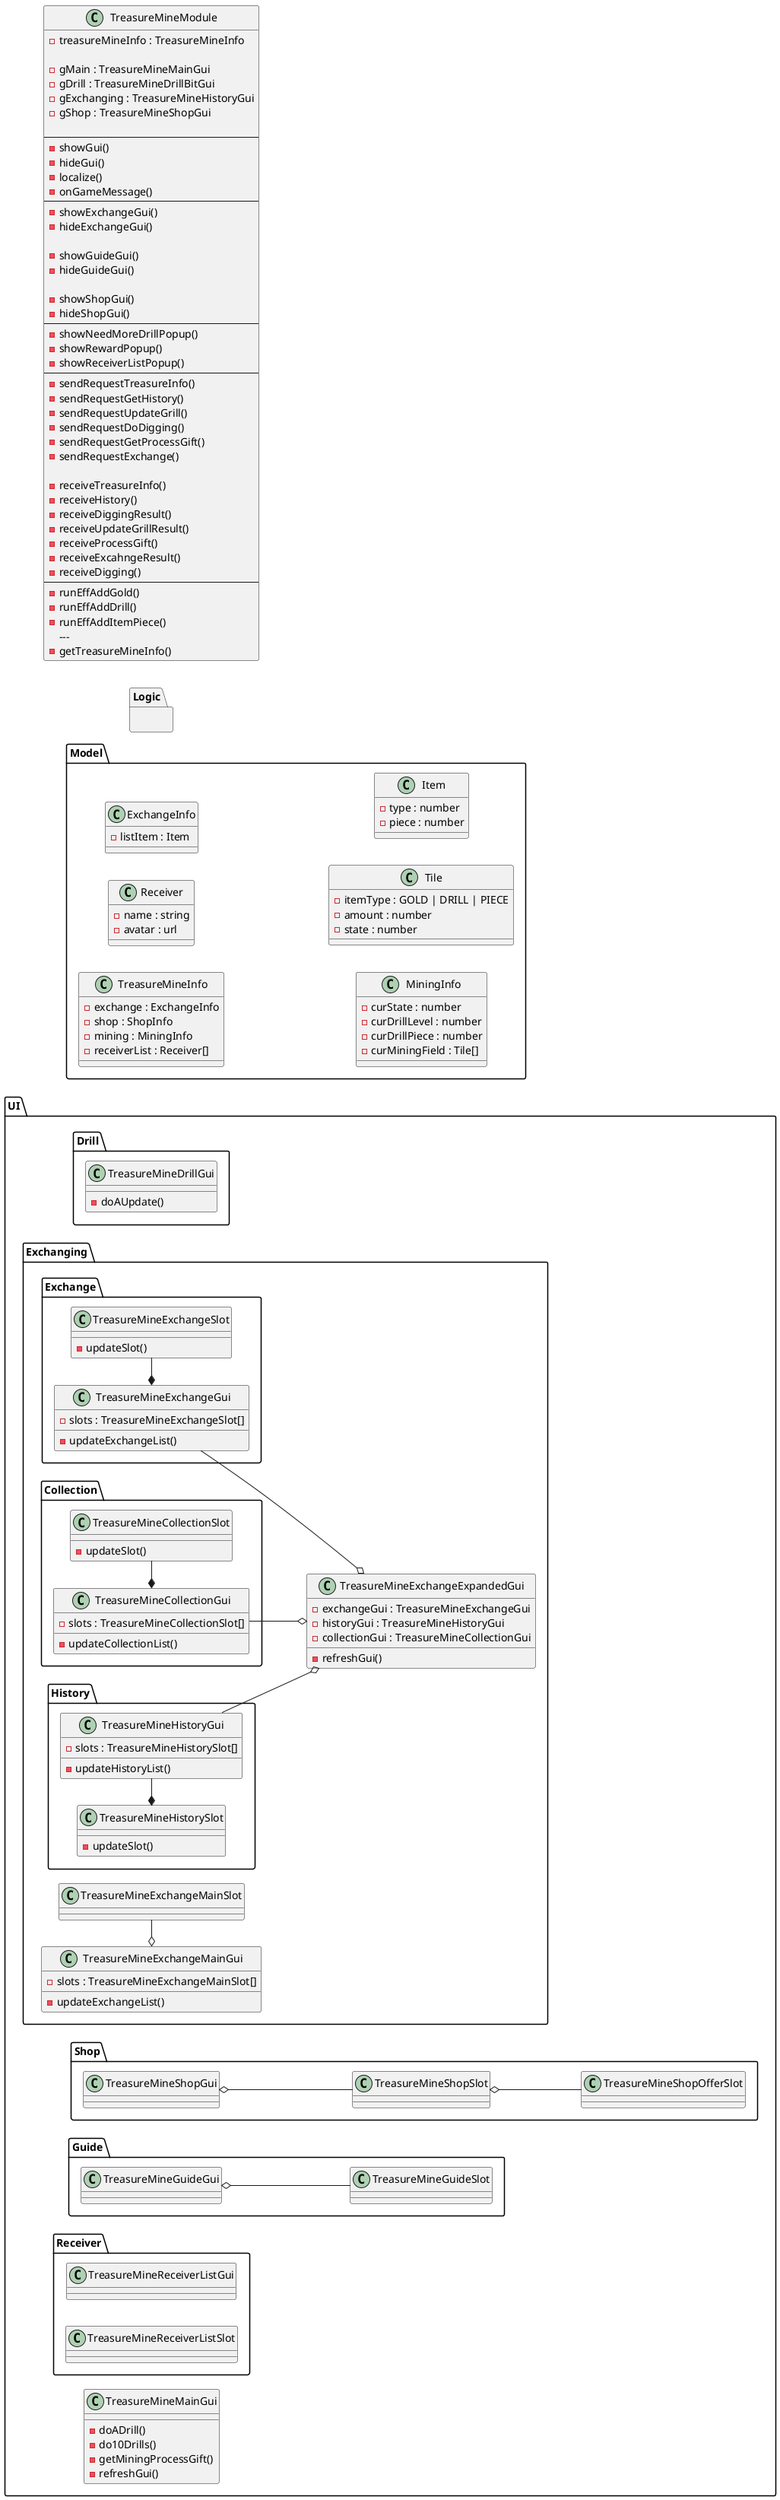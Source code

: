 @startuml
left to right direction
package UI {
    class TreasureMineMainGui {
        - doADrill()
        - do10Drills()
        - getMiningProcessGift()
        - refreshGui()
    } 
    package Drill {
        class TreasureMineDrillGui { 
            - doAUpdate()
        }
    }
    package Exchanging {
        class TreasureMineExchangeMainGui { 
            - slots : TreasureMineExchangeMainSlot[]
            - updateExchangeList()
        }
        class TreasureMineExchangeMainSlot { }
        TreasureMineExchangeMainGui o- TreasureMineExchangeMainSlot

        class TreasureMineExchangeExpandedGui { 
            - exchangeGui : TreasureMineExchangeGui
            - historyGui : TreasureMineHistoryGui
            - collectionGui : TreasureMineCollectionGui
            - refreshGui()
        }
        
        package Exchange {
            class TreasureMineExchangeGui { 
                - slots : TreasureMineExchangeSlot[]
                - updateExchangeList()
            }
            class TreasureMineExchangeSlot { 
                - updateSlot()
            }
            TreasureMineExchangeSlot -l-* TreasureMineExchangeGui
        }
        package Collection {
            class TreasureMineCollectionGui { 
                - slots : TreasureMineCollectionSlot[]
                - updateCollectionList()
            }
            class TreasureMineCollectionSlot { 
                - updateSlot()
            }
            TreasureMineCollectionSlot -l-* TreasureMineCollectionGui
        }
        package History {
            class TreasureMineHistoryGui { 
                - slots : TreasureMineHistorySlot[]
                - updateHistoryList()
            }
            class TreasureMineHistorySlot { 
                - updateSlot()
            }
            TreasureMineHistoryGui -l-* TreasureMineHistorySlot
        }
        TreasureMineExchangeExpandedGui o-up- TreasureMineExchangeGui
        TreasureMineExchangeExpandedGui o-up- TreasureMineCollectionGui
        TreasureMineExchangeExpandedGui o-up- TreasureMineHistoryGui
    }

    package Shop {
        class TreasureMineShopGui { }
        class TreasureMineShopSlot { }
        class TreasureMineShopOfferSlot { }
        TreasureMineShopGui o-- TreasureMineShopSlot
        TreasureMineShopSlot o-- TreasureMineShopOfferSlot
    }

    package Guide {
        class TreasureMineGuideGui { }
        class TreasureMineGuideSlot { }
        TreasureMineGuideGui o-- TreasureMineGuideSlot
    }

    package Receiver {
        class TreasureMineReceiverListGui { }
        class TreasureMineReceiverListSlot { }
    }
}

package Model {
    class TreasureMineInfo {
        - exchange : ExchangeInfo
        - shop : ShopInfo
        - mining : MiningInfo
        - receiverList : Receiver[]
    }
    class Receiver {
        - name : string
        - avatar : url
    }
    class ExchangeInfo {
        - listItem : Item
    }
    class MiningInfo {
        - curState : number
        - curDrillLevel : number
        - curDrillPiece : number
        - curMiningField : Tile[]
    }
    class Tile {
        - itemType : GOLD | DRILL | PIECE
        - amount : number
        - state : number
    }
    class Item {
        - type : number
        - piece : number
    }
}

package Logic {

}

class TreasureMineModule {
    - treasureMineInfo : TreasureMineInfo

    - gMain : TreasureMineMainGui
    - gDrill : TreasureMineDrillBitGui
    - gExchanging : TreasureMineHistoryGui
    - gShop : TreasureMineShopGui

    ---
    - showGui()
    - hideGui()
    - localize()
    - onGameMessage()
    ---
    - showExchangeGui()
    - hideExchangeGui()

    - showGuideGui()
    - hideGuideGui()

    - showShopGui()
    - hideShopGui()
    ---
    - showNeedMoreDrillPopup()
    - showRewardPopup()
    - showReceiverListPopup()
    ---
    - sendRequestTreasureInfo()
    - sendRequestGetHistory()
    - sendRequestUpdateGrill()
    - sendRequestDoDigging()
    - sendRequestGetProcessGift()
    - sendRequestExchange()

    - receiveTreasureInfo()
    - receiveHistory()
    - receiveDiggingResult()
    - receiveUpdateGrillResult()
    - receiveProcessGift()
    - receiveExcahngeResult()
    - receiveDigging()
    ---
    - runEffAddGold()
    - runEffAddDrill()
    - runEffAddItemPiece()
    --- 
    - getTreasureMineInfo()
}
@enduml